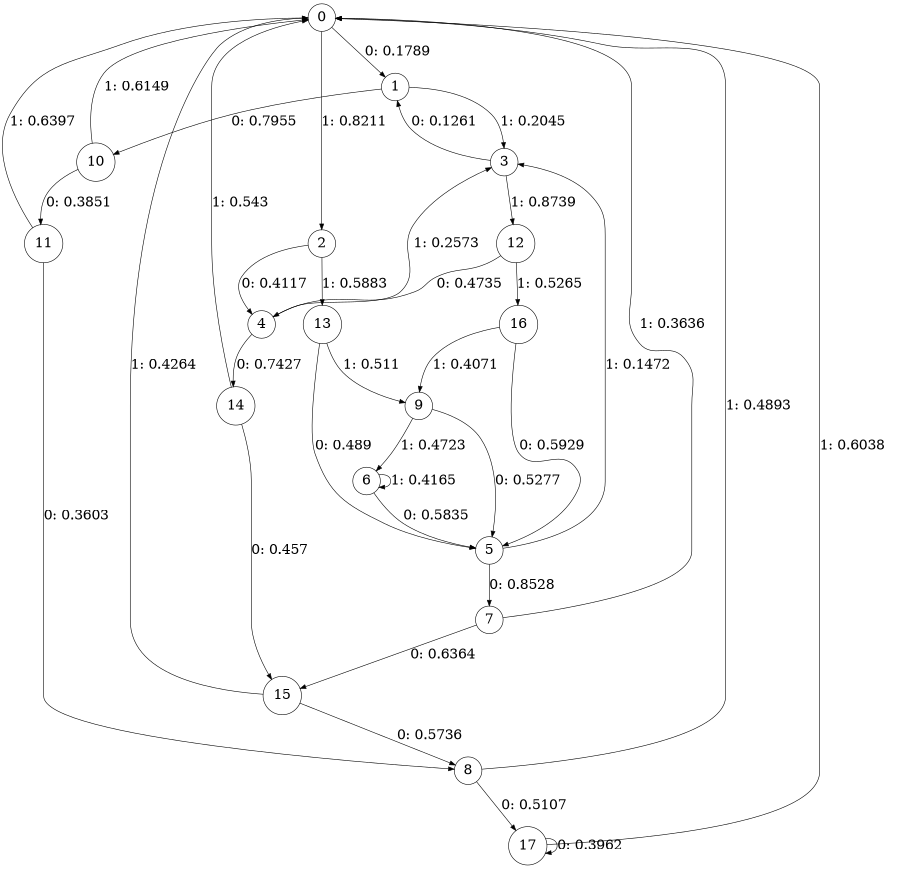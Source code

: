 digraph "ch2faceL5" {
size = "6,8.5";
ratio = "fill";
node [shape = circle];
node [fontsize = 24];
edge [fontsize = 24];
0 -> 1 [label = "0: 0.1789   "];
0 -> 2 [label = "1: 0.8211   "];
1 -> 10 [label = "0: 0.7955   "];
1 -> 3 [label = "1: 0.2045   "];
2 -> 4 [label = "0: 0.4117   "];
2 -> 13 [label = "1: 0.5883   "];
3 -> 1 [label = "0: 0.1261   "];
3 -> 12 [label = "1: 0.8739   "];
4 -> 14 [label = "0: 0.7427   "];
4 -> 3 [label = "1: 0.2573   "];
5 -> 7 [label = "0: 0.8528   "];
5 -> 3 [label = "1: 0.1472   "];
6 -> 5 [label = "0: 0.5835   "];
6 -> 6 [label = "1: 0.4165   "];
7 -> 15 [label = "0: 0.6364   "];
7 -> 0 [label = "1: 0.3636   "];
8 -> 17 [label = "0: 0.5107   "];
8 -> 0 [label = "1: 0.4893   "];
9 -> 5 [label = "0: 0.5277   "];
9 -> 6 [label = "1: 0.4723   "];
10 -> 11 [label = "0: 0.3851   "];
10 -> 0 [label = "1: 0.6149   "];
11 -> 8 [label = "0: 0.3603   "];
11 -> 0 [label = "1: 0.6397   "];
12 -> 4 [label = "0: 0.4735   "];
12 -> 16 [label = "1: 0.5265   "];
13 -> 5 [label = "0: 0.489    "];
13 -> 9 [label = "1: 0.511    "];
14 -> 15 [label = "0: 0.457    "];
14 -> 0 [label = "1: 0.543    "];
15 -> 8 [label = "0: 0.5736   "];
15 -> 0 [label = "1: 0.4264   "];
16 -> 5 [label = "0: 0.5929   "];
16 -> 9 [label = "1: 0.4071   "];
17 -> 17 [label = "0: 0.3962   "];
17 -> 0 [label = "1: 0.6038   "];
}
